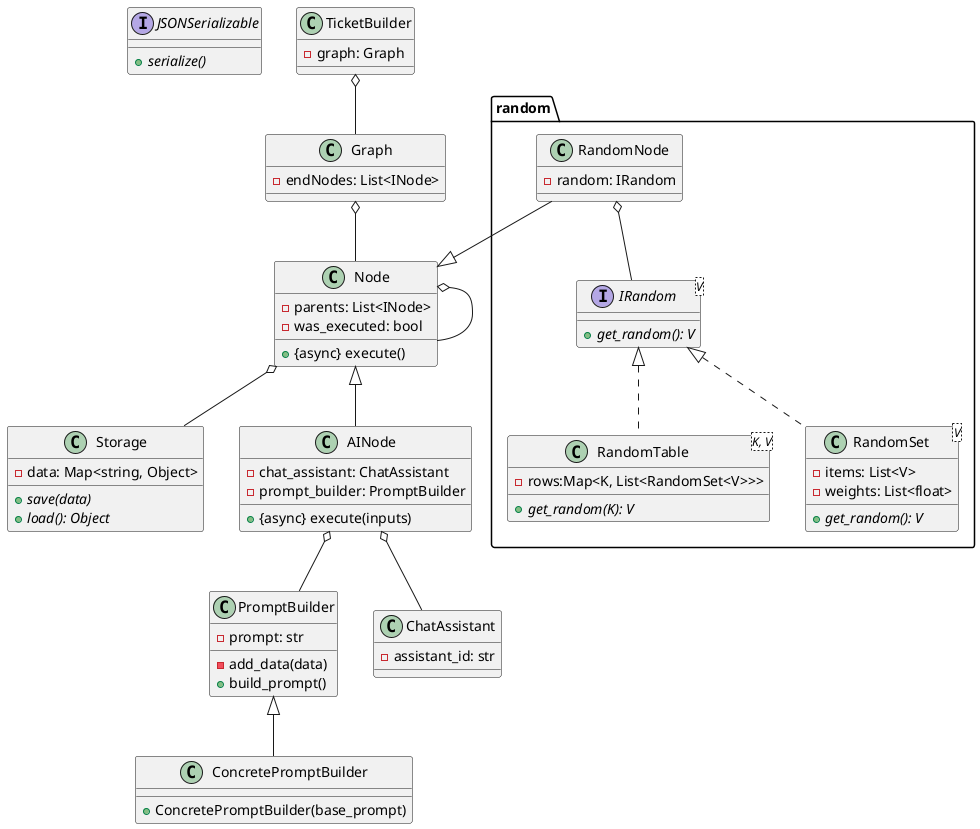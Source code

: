 @startuml
interface JSONSerializable{
    + {abstract} serialize()
}

class Storage{
    - data: Map<string, Object>
    + {abstract} save(data)
    + {abstract} load(): Object
}

class Node{
    - parents: List<INode>
    - was_executed: bool
    + {async} execute()
}


class TicketBuilder{
 - graph: Graph
}


class Graph{
    - endNodes: List<INode>
}

class PromptBuilder{
    - prompt: str
    - add_data(data)
    + build_prompt()
}

class ConcretePromptBuilder extends PromptBuilder{
    + ConcretePromptBuilder(base_prompt)
}

class AINode extends Node{
    - chat_assistant: ChatAssistant
    - prompt_builder: PromptBuilder
    + {async} execute(inputs)
}

class ChatAssistant{
    - assistant_id: str
}

package random{

class RandomNode{
  - random: IRandom
}
interface IRandom<V>{
    + {abstract} get_random(): V
}

class RandomTable<K, V> implements IRandom{
    - rows:Map<K, List<RandomSet<V>>>
    + {abstract} get_random(K): V
}


class RandomSet<V> implements IRandom{
    - items: List<V>
    - weights: List<float>
    + {abstract} get_random(): V
}

}

Graph o-- Node
AINode o-- ChatAssistant
AINode o-- PromptBuilder


Node o-- Storage
Node o-- Node

RandomNode o-- IRandom
RandomNode --|> Node

TicketBuilder o-- Graph

@enduml